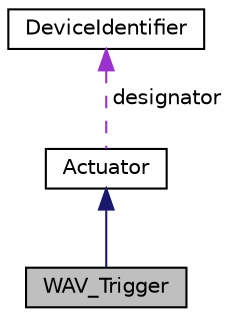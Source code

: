 digraph "WAV_Trigger"
{
 // INTERACTIVE_SVG=YES
 // LATEX_PDF_SIZE
  edge [fontname="Helvetica",fontsize="10",labelfontname="Helvetica",labelfontsize="10"];
  node [fontname="Helvetica",fontsize="10",shape=record];
  Node2 [label="WAV_Trigger",height=0.2,width=0.4,color="black", fillcolor="grey75", style="filled", fontcolor="black",tooltip="the wav trigger object"];
  Node3 -> Node2 [dir="back",color="midnightblue",fontsize="10",style="solid",fontname="Helvetica"];
  Node3 [label="Actuator",height=0.2,width=0.4,color="black", fillcolor="white", style="filled",URL="$class_actuator.html",tooltip=" "];
  Node4 -> Node3 [dir="back",color="darkorchid3",fontsize="10",style="dashed",label=" designator" ,fontname="Helvetica"];
  Node4 [label="DeviceIdentifier",height=0.2,width=0.4,color="black", fillcolor="white", style="filled",URL="$class_device_identifier.html",tooltip=" "];
}
